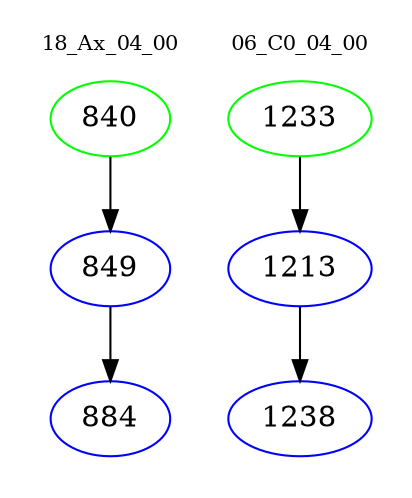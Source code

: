 digraph{
subgraph cluster_0 {
color = white
label = "18_Ax_04_00";
fontsize=10;
T0_840 [label="840", color="green"]
T0_840 -> T0_849 [color="black"]
T0_849 [label="849", color="blue"]
T0_849 -> T0_884 [color="black"]
T0_884 [label="884", color="blue"]
}
subgraph cluster_1 {
color = white
label = "06_C0_04_00";
fontsize=10;
T1_1233 [label="1233", color="green"]
T1_1233 -> T1_1213 [color="black"]
T1_1213 [label="1213", color="blue"]
T1_1213 -> T1_1238 [color="black"]
T1_1238 [label="1238", color="blue"]
}
}
